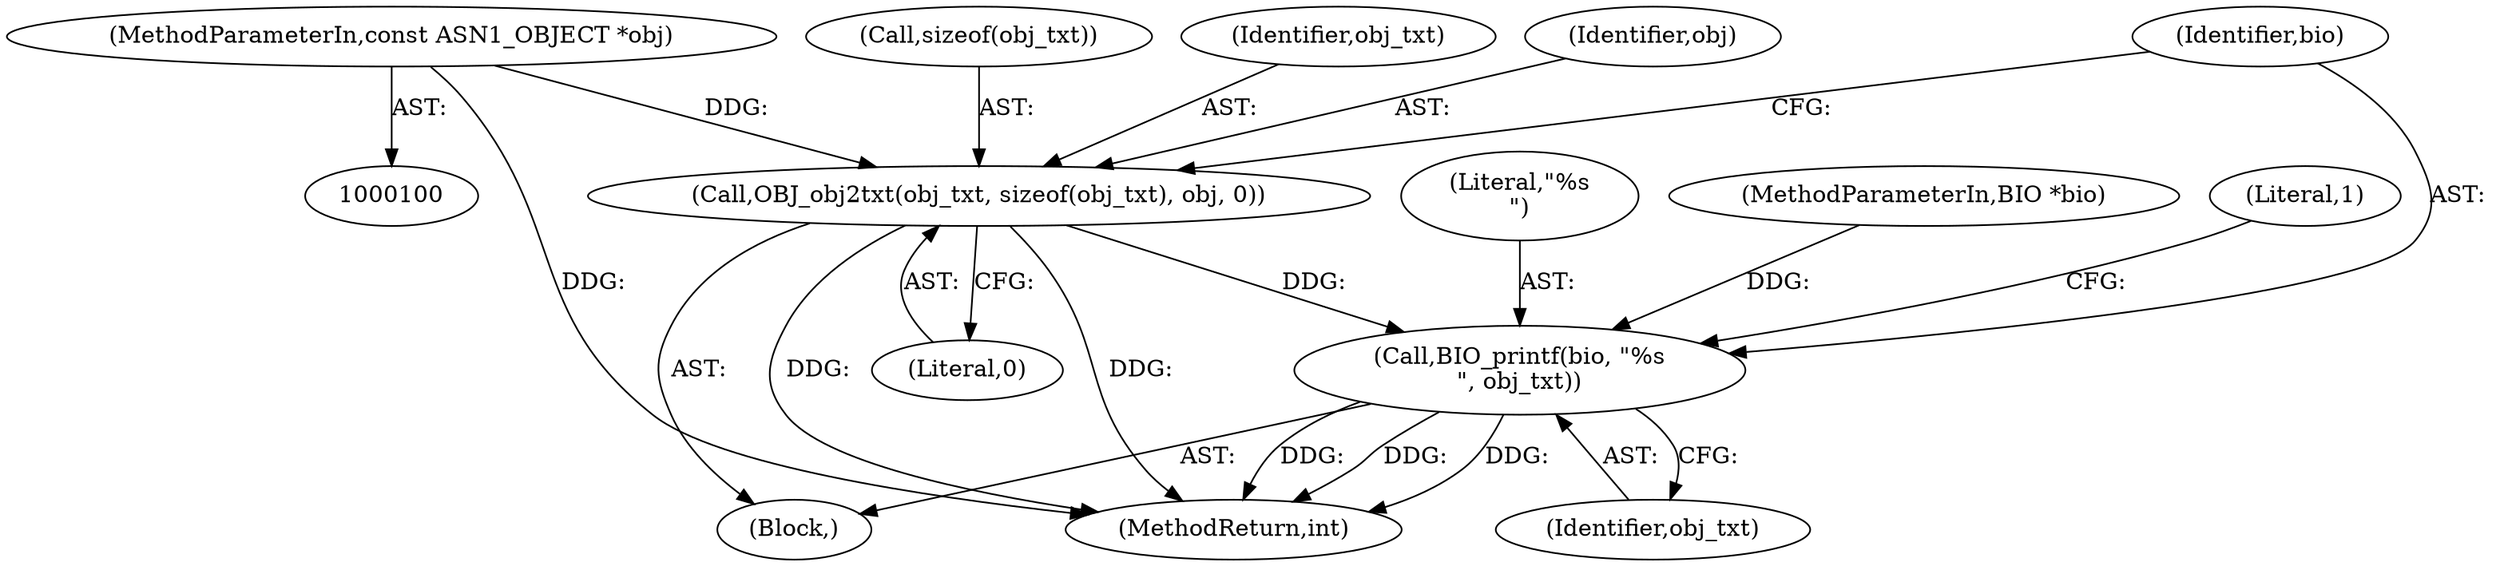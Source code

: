 digraph "0_openssl_0ed26acce328ec16a3aa635f1ca37365e8c7403a@pointer" {
"1000105" [label="(Call,OBJ_obj2txt(obj_txt, sizeof(obj_txt), obj, 0))"];
"1000102" [label="(MethodParameterIn,const ASN1_OBJECT *obj)"];
"1000111" [label="(Call,BIO_printf(bio, \"%s\n\", obj_txt))"];
"1000117" [label="(MethodReturn,int)"];
"1000107" [label="(Call,sizeof(obj_txt))"];
"1000109" [label="(Identifier,obj)"];
"1000111" [label="(Call,BIO_printf(bio, \"%s\n\", obj_txt))"];
"1000114" [label="(Identifier,obj_txt)"];
"1000110" [label="(Literal,0)"];
"1000105" [label="(Call,OBJ_obj2txt(obj_txt, sizeof(obj_txt), obj, 0))"];
"1000112" [label="(Identifier,bio)"];
"1000103" [label="(Block,)"];
"1000113" [label="(Literal,\"%s\n\")"];
"1000106" [label="(Identifier,obj_txt)"];
"1000102" [label="(MethodParameterIn,const ASN1_OBJECT *obj)"];
"1000101" [label="(MethodParameterIn,BIO *bio)"];
"1000116" [label="(Literal,1)"];
"1000105" -> "1000103"  [label="AST: "];
"1000105" -> "1000110"  [label="CFG: "];
"1000106" -> "1000105"  [label="AST: "];
"1000107" -> "1000105"  [label="AST: "];
"1000109" -> "1000105"  [label="AST: "];
"1000110" -> "1000105"  [label="AST: "];
"1000112" -> "1000105"  [label="CFG: "];
"1000105" -> "1000117"  [label="DDG: "];
"1000105" -> "1000117"  [label="DDG: "];
"1000102" -> "1000105"  [label="DDG: "];
"1000105" -> "1000111"  [label="DDG: "];
"1000102" -> "1000100"  [label="AST: "];
"1000102" -> "1000117"  [label="DDG: "];
"1000111" -> "1000103"  [label="AST: "];
"1000111" -> "1000114"  [label="CFG: "];
"1000112" -> "1000111"  [label="AST: "];
"1000113" -> "1000111"  [label="AST: "];
"1000114" -> "1000111"  [label="AST: "];
"1000116" -> "1000111"  [label="CFG: "];
"1000111" -> "1000117"  [label="DDG: "];
"1000111" -> "1000117"  [label="DDG: "];
"1000111" -> "1000117"  [label="DDG: "];
"1000101" -> "1000111"  [label="DDG: "];
}
